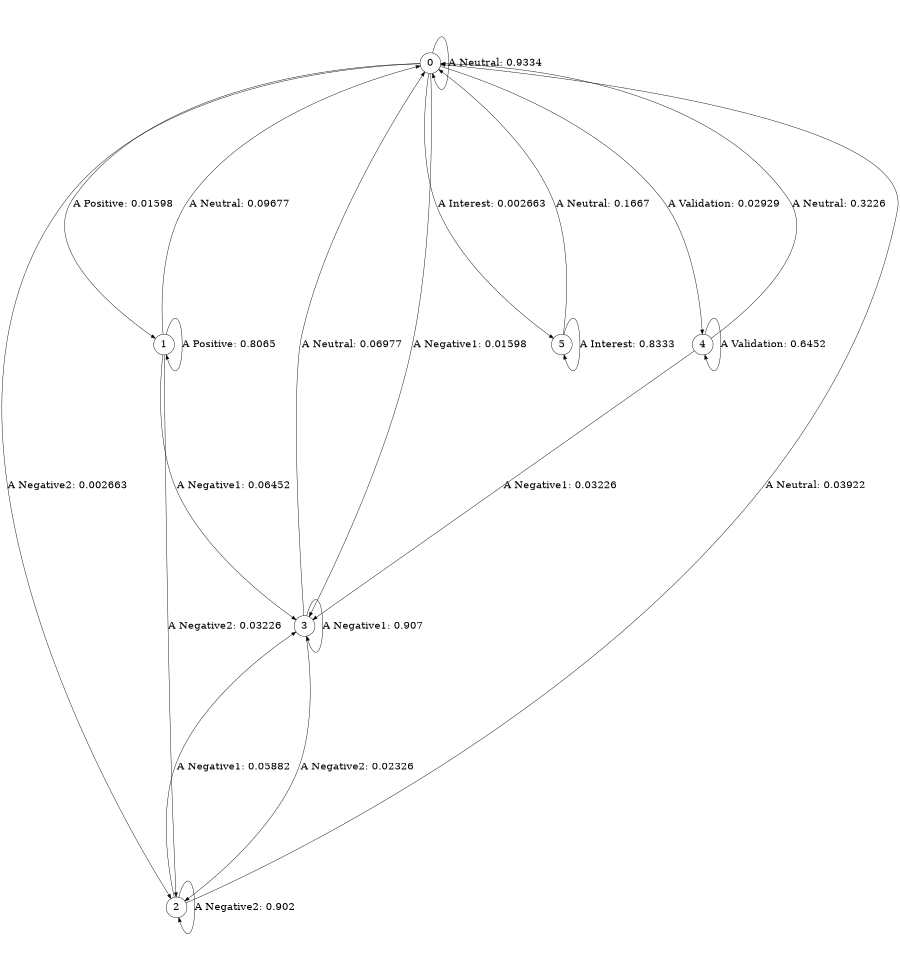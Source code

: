 digraph r28_cssr {
size = "6,8.5";
ratio = "fill";
node [shape = circle];
node [fontsize = 24];
edge [fontsize = 24];
0 -> 0 [label = "A Neutral: 0.9334   "];
0 -> 1 [label = "A Positive: 0.01598  "];
0 -> 2 [label = "A Negative2: 0.002663  "];
0 -> 3 [label = "A Negative1: 0.01598  "];
0 -> 4 [label = "A Validation: 0.02929  "];
0 -> 5 [label = "A Interest: 0.002663  "];
1 -> 0 [label = "A Neutral: 0.09677  "];
1 -> 1 [label = "A Positive: 0.8065   "];
1 -> 2 [label = "A Negative2: 0.03226  "];
1 -> 3 [label = "A Negative1: 0.06452  "];
2 -> 0 [label = "A Neutral: 0.03922  "];
2 -> 2 [label = "A Negative2: 0.902    "];
2 -> 3 [label = "A Negative1: 0.05882  "];
3 -> 0 [label = "A Neutral: 0.06977  "];
3 -> 2 [label = "A Negative2: 0.02326  "];
3 -> 3 [label = "A Negative1: 0.907    "];
4 -> 0 [label = "A Neutral: 0.3226   "];
4 -> 3 [label = "A Negative1: 0.03226  "];
4 -> 4 [label = "A Validation: 0.6452   "];
5 -> 0 [label = "A Neutral: 0.1667   "];
5 -> 5 [label = "A Interest: 0.8333   "];
} 